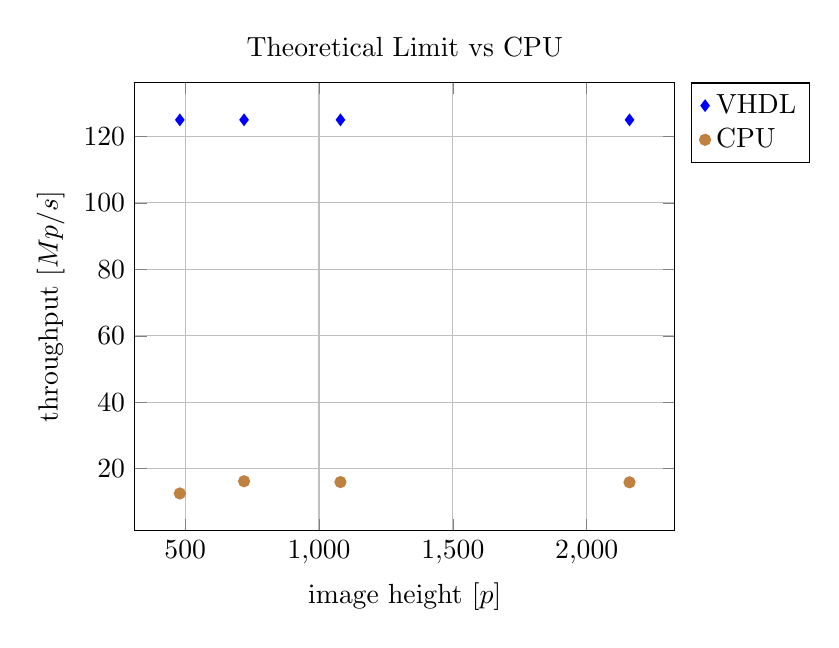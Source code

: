 % \tikzsetnextfilename{system-overview}
\begin{tikzpicture}[
    rounded corners=0mm,
    triangle/.style = {fill=blue!20, regular polygon, regular polygon sides=3 },
    node rotated/.style = {rotate=180},
    border rotated/.style = {shape border rotate=180}
]
    %coordinates
    \coordinate (orig)      at (0,0);

    \begin{pgfonlayer}{main}
        \begin{axis}[
                % domain=-2:6,
                xtick={0,500,...,2500},
                ytick={0,20,...,130},
                xmajorgrids=true,ymajorgrids=true,
                xlabel={image height [$p$]},
                ylabel={throughput [$Mp/s$]},
                title={Theoretical Limit vs CPU},
                legend style={
                    cells={anchor=east},
                    legend pos=outer north east,
                },
                legend cell align=left,
                scatter/classes={
                    c={mark=diamond*,fill=blue,draw=blue},
                    d={mark=*,fill=brown,draw=brown},
                    a={mark=triangle*,fill=black,draw=black},
                    b={mark=square*,fill=red,draw=red}
                }
            ]
            \addplot[scatter,only marks, scatter src=explicit symbolic]
            table[meta=label] {
                x    y   label
                %% VHDL
                480  125 c
                720  125 c
                1080 125 c
                2160 125 c
                %% CPU
                480  12.56 d
                720  16.23 d
                1080 15.99 d
                2160 15.91 d
            };
            \addlegendentry{VHDL}
            % \addlegendentry{HLS 8bit}
            % \addlegendentry{HLS 256bit}
            \addlegendentry{CPU}
        \end{axis}

    \end{pgfonlayer}

    % Foreground
    \begin{pgfonlayer}{foreground}
        
    \end{pgfonlayer} 

    % Background
    \begin{pgfonlayer}{background}
        % Grid
        % \draw[step=0.5cm,gray] (0,0) grid (4,4);
    \end{pgfonlayer} 

\end{tikzpicture}


% | Solution | Image | Throughput | Image File |
% |----------|-------|------------|------------|
% | HLS      | mountain | 0.168MB/s | mountain_fpga_hls.tif |
% | HLS      | room     | 0.170MB/s | room_fpga_hls.tif |
% | HLS      | cat480p  | 0.170MB/s |  |
% | HLS      | cat720p  | diip_cc error |  |
% | HLS      | cat1080p  | 0.168MB/s |  |
% | HLS      | cat2160p  | 0.161MB/s |  |
% | VHDL     | cat480p  | 0.89MB/s |  |
% | VHDL     | cat720p  | 1.291MB/s |  |
% | VHDL     | cat1080p  | 2.348MB/s |  |
% | VHDL     | cat2160p  | 4.115MB/s |  |